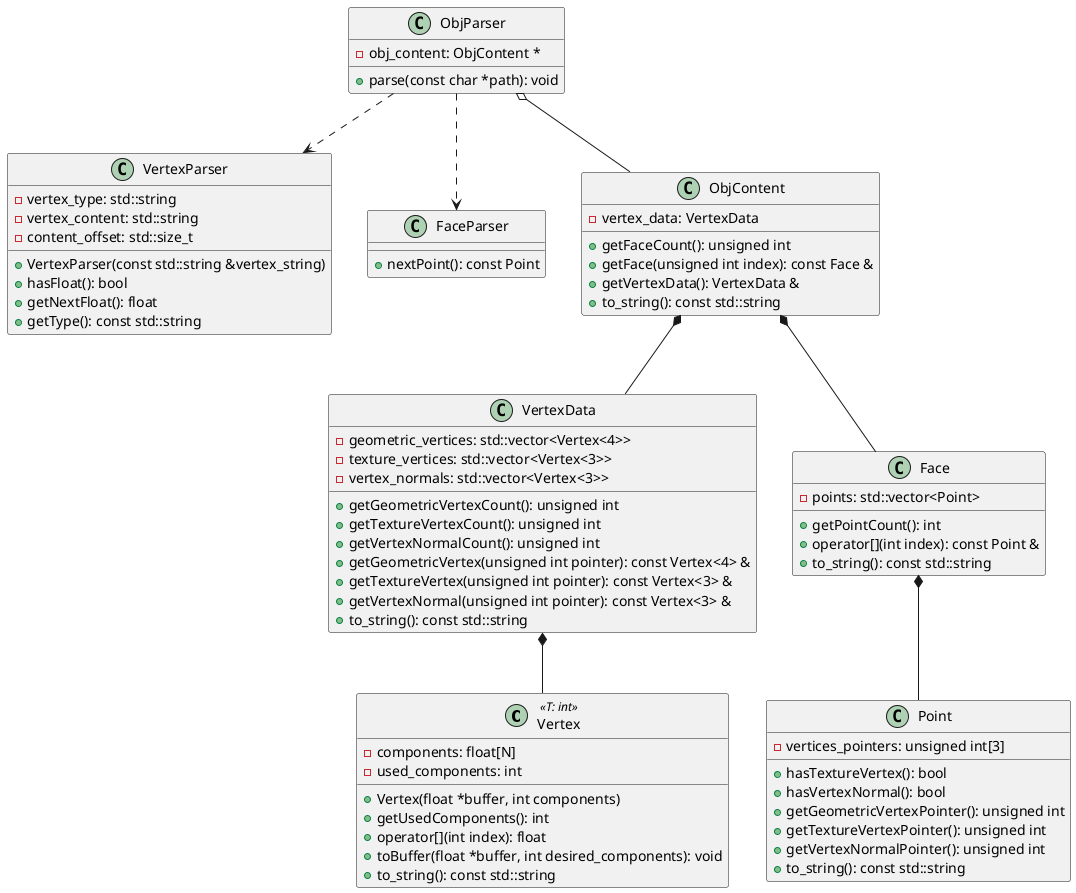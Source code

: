 @startuml

class Vertex << T: int >> {
    - components: float[N]
    - used_components: int
    + Vertex(float *buffer, int components)
    + getUsedComponents(): int
    + operator[](int index): float
    + toBuffer(float *buffer, int desired_components): void
    + to_string(): const std::string
}

class VertexParser {
    - vertex_type: std::string
    - vertex_content: std::string
    - content_offset: std::size_t
    + VertexParser(const std::string &vertex_string)
    + hasFloat(): bool
    + getNextFloat(): float
    + getType(): const std::string
}

class ObjParser {
    - obj_content: ObjContent *
    + parse(const char *path): void
}

class FaceParser {
    + nextPoint(): const Point
}

class VertexData {
    - geometric_vertices: std::vector<Vertex<4>>
    - texture_vertices: std::vector<Vertex<3>>
    - vertex_normals: std::vector<Vertex<3>>
    + getGeometricVertexCount(): unsigned int
    + getTextureVertexCount(): unsigned int
    + getVertexNormalCount(): unsigned int
    + getGeometricVertex(unsigned int pointer): const Vertex<4> &
    + getTextureVertex(unsigned int pointer): const Vertex<3> &
    + getVertexNormal(unsigned int pointer): const Vertex<3> &
    + to_string(): const std::string
}

class ObjContent {
    - vertex_data: VertexData
    + getFaceCount(): unsigned int
    + getFace(unsigned int index): const Face &
    + getVertexData(): VertexData &
    + to_string(): const std::string
}

class Face {
    - points: std::vector<Point>
    + getPointCount(): int
    + operator[](int index): const Point &
    + to_string(): const std::string
}

class Point {
    - vertices_pointers: unsigned int[3]
    + hasTextureVertex(): bool
    + hasVertexNormal(): bool
    + getGeometricVertexPointer(): unsigned int
    + getTextureVertexPointer(): unsigned int
    + getVertexNormalPointer(): unsigned int
    + to_string(): const std::string
}

ObjContent *-- VertexData
VertexData *-- Vertex
ObjContent *-- Face
Face *-- Point
ObjParser o-- ObjContent 
ObjParser ..> VertexParser
ObjParser ..> FaceParser

@enduml